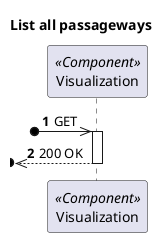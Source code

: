 @startuml Process View - Level 2 - List all passageways
'https://plantuml.com/sequence-diagram

autonumber

skinparam packageStyle rect

title List all passageways

participant "Visualization" as V <<Component>>

?o->> V : GET

activate V
?o<<-- V : 200 OK
deactivate V
@enduml